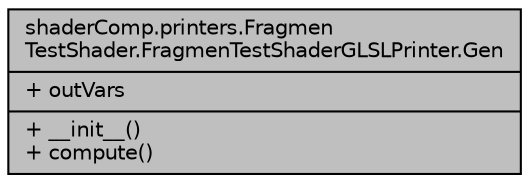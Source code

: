 digraph "shaderComp.printers.FragmenTestShader.FragmenTestShaderGLSLPrinter.Gen"
{
  edge [fontname="Helvetica",fontsize="10",labelfontname="Helvetica",labelfontsize="10"];
  node [fontname="Helvetica",fontsize="10",shape=record];
  Node1 [label="{shaderComp.printers.Fragmen\lTestShader.FragmenTestShaderGLSLPrinter.Gen\n|+ outVars\l|+ __init__()\l+ compute()\l}",height=0.2,width=0.4,color="black", fillcolor="grey75", style="filled" fontcolor="black"];
}
